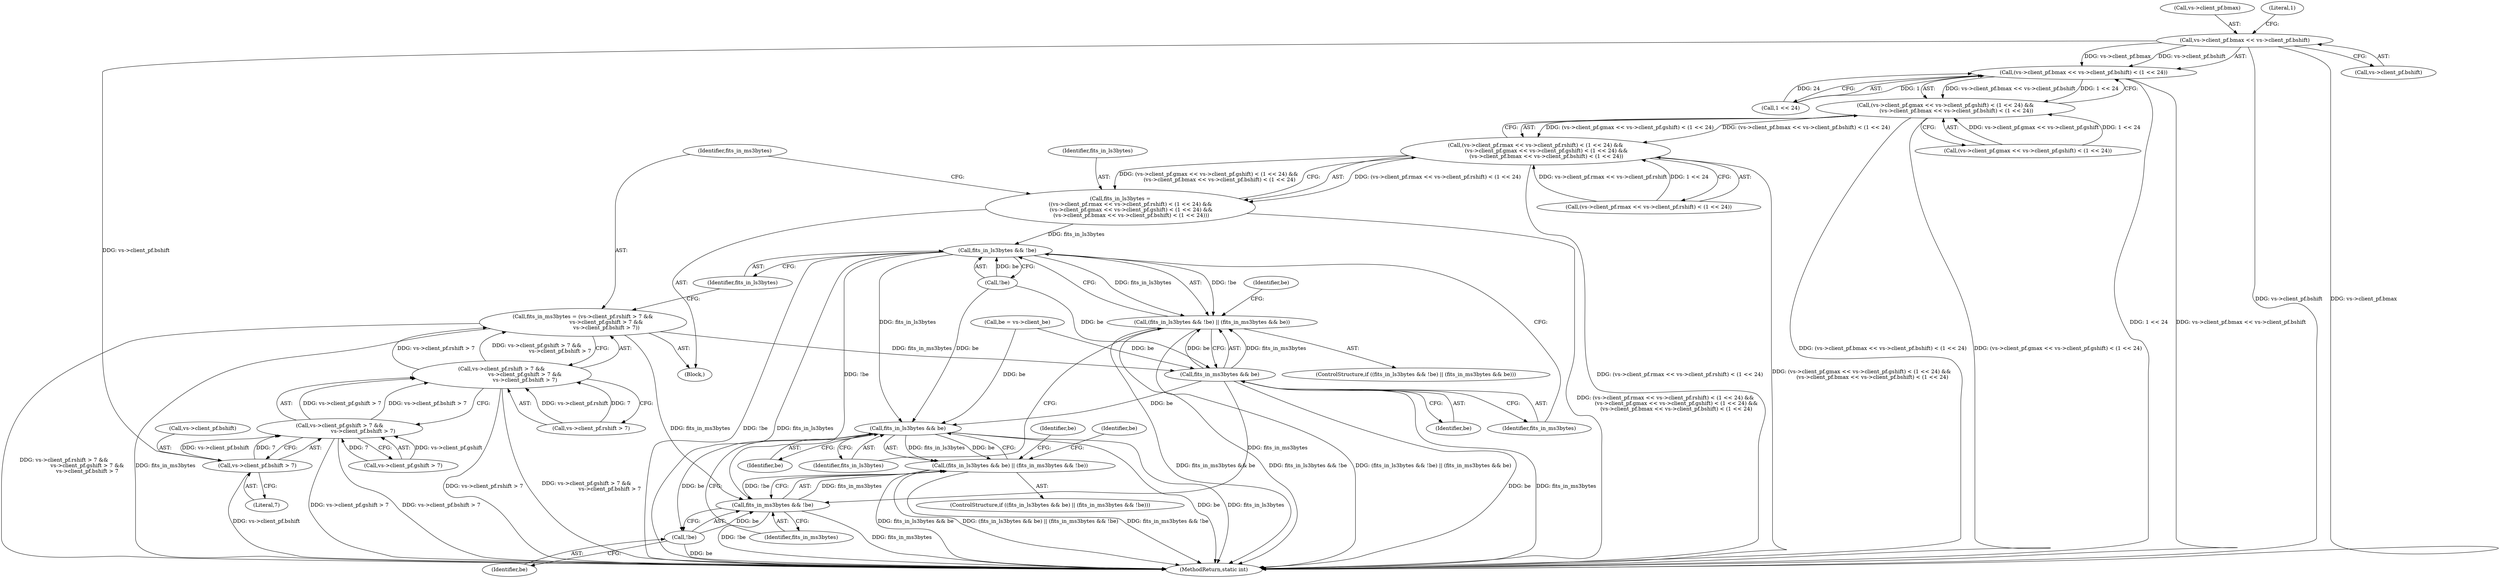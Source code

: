 digraph "0_qemu_9f64916da20eea67121d544698676295bbb105a7_8@pointer" {
"1000305" [label="(Call,vs->client_pf.bmax << vs->client_pf.bshift)"];
"1000304" [label="(Call,(vs->client_pf.bmax << vs->client_pf.bshift) < (1 << 24))"];
"1000288" [label="(Call,(vs->client_pf.gmax << vs->client_pf.gshift) < (1 << 24) &&\n             (vs->client_pf.bmax << vs->client_pf.bshift) < (1 << 24))"];
"1000272" [label="(Call,(vs->client_pf.rmax << vs->client_pf.rshift) < (1 << 24) &&\n             (vs->client_pf.gmax << vs->client_pf.gshift) < (1 << 24) &&\n             (vs->client_pf.bmax << vs->client_pf.bshift) < (1 << 24))"];
"1000270" [label="(Call,fits_in_ls3bytes =\n            ((vs->client_pf.rmax << vs->client_pf.rshift) < (1 << 24) &&\n             (vs->client_pf.gmax << vs->client_pf.gshift) < (1 << 24) &&\n             (vs->client_pf.bmax << vs->client_pf.bshift) < (1 << 24)))"];
"1000346" [label="(Call,fits_in_ls3bytes && !be)"];
"1000345" [label="(Call,(fits_in_ls3bytes && !be) || (fits_in_ms3bytes && be))"];
"1000376" [label="(Call,fits_in_ls3bytes && be)"];
"1000375" [label="(Call,(fits_in_ls3bytes && be) || (fits_in_ms3bytes && !be))"];
"1000381" [label="(Call,!be)"];
"1000379" [label="(Call,fits_in_ms3bytes && !be)"];
"1000337" [label="(Call,vs->client_pf.bshift > 7)"];
"1000329" [label="(Call,vs->client_pf.gshift > 7 &&\n                            vs->client_pf.bshift > 7)"];
"1000321" [label="(Call,vs->client_pf.rshift > 7 &&\n                            vs->client_pf.gshift > 7 &&\n                            vs->client_pf.bshift > 7)"];
"1000319" [label="(Call,fits_in_ms3bytes = (vs->client_pf.rshift > 7 &&\n                            vs->client_pf.gshift > 7 &&\n                            vs->client_pf.bshift > 7))"];
"1000350" [label="(Call,fits_in_ms3bytes && be)"];
"1000267" [label="(Block,)"];
"1000378" [label="(Identifier,be)"];
"1000329" [label="(Call,vs->client_pf.gshift > 7 &&\n                            vs->client_pf.bshift > 7)"];
"1000270" [label="(Call,fits_in_ls3bytes =\n            ((vs->client_pf.rmax << vs->client_pf.rshift) < (1 << 24) &&\n             (vs->client_pf.gmax << vs->client_pf.gshift) < (1 << 24) &&\n             (vs->client_pf.bmax << vs->client_pf.bshift) < (1 << 24)))"];
"1000352" [label="(Identifier,be)"];
"1000344" [label="(ControlStructure,if ((fits_in_ls3bytes && !be) || (fits_in_ms3bytes && be)))"];
"1000348" [label="(Call,!be)"];
"1000351" [label="(Identifier,fits_in_ms3bytes)"];
"1000355" [label="(Identifier,be)"];
"1000316" [label="(Call,1 << 24)"];
"1000108" [label="(Call,be = vs->client_be)"];
"1000319" [label="(Call,fits_in_ms3bytes = (vs->client_pf.rshift > 7 &&\n                            vs->client_pf.gshift > 7 &&\n                            vs->client_pf.bshift > 7))"];
"1000374" [label="(ControlStructure,if ((fits_in_ls3bytes && be) || (fits_in_ms3bytes && !be)))"];
"1000382" [label="(Identifier,be)"];
"1000375" [label="(Call,(fits_in_ls3bytes && be) || (fits_in_ms3bytes && !be))"];
"1000347" [label="(Identifier,fits_in_ls3bytes)"];
"1000379" [label="(Call,fits_in_ms3bytes && !be)"];
"1000305" [label="(Call,vs->client_pf.bmax << vs->client_pf.bshift)"];
"1000464" [label="(MethodReturn,static int)"];
"1000322" [label="(Call,vs->client_pf.rshift > 7)"];
"1000406" [label="(Identifier,be)"];
"1000338" [label="(Call,vs->client_pf.bshift)"];
"1000337" [label="(Call,vs->client_pf.bshift > 7)"];
"1000273" [label="(Call,(vs->client_pf.rmax << vs->client_pf.rshift) < (1 << 24))"];
"1000288" [label="(Call,(vs->client_pf.gmax << vs->client_pf.gshift) < (1 << 24) &&\n             (vs->client_pf.bmax << vs->client_pf.bshift) < (1 << 24))"];
"1000346" [label="(Call,fits_in_ls3bytes && !be)"];
"1000345" [label="(Call,(fits_in_ls3bytes && !be) || (fits_in_ms3bytes && be))"];
"1000350" [label="(Call,fits_in_ms3bytes && be)"];
"1000304" [label="(Call,(vs->client_pf.bmax << vs->client_pf.bshift) < (1 << 24))"];
"1000380" [label="(Identifier,fits_in_ms3bytes)"];
"1000271" [label="(Identifier,fits_in_ls3bytes)"];
"1000381" [label="(Call,!be)"];
"1000306" [label="(Call,vs->client_pf.bmax)"];
"1000272" [label="(Call,(vs->client_pf.rmax << vs->client_pf.rshift) < (1 << 24) &&\n             (vs->client_pf.gmax << vs->client_pf.gshift) < (1 << 24) &&\n             (vs->client_pf.bmax << vs->client_pf.bshift) < (1 << 24))"];
"1000289" [label="(Call,(vs->client_pf.gmax << vs->client_pf.gshift) < (1 << 24))"];
"1000320" [label="(Identifier,fits_in_ms3bytes)"];
"1000330" [label="(Call,vs->client_pf.gshift > 7)"];
"1000317" [label="(Literal,1)"];
"1000321" [label="(Call,vs->client_pf.rshift > 7 &&\n                            vs->client_pf.gshift > 7 &&\n                            vs->client_pf.bshift > 7)"];
"1000377" [label="(Identifier,fits_in_ls3bytes)"];
"1000311" [label="(Call,vs->client_pf.bshift)"];
"1000376" [label="(Call,fits_in_ls3bytes && be)"];
"1000385" [label="(Identifier,be)"];
"1000343" [label="(Literal,7)"];
"1000305" -> "1000304"  [label="AST: "];
"1000305" -> "1000311"  [label="CFG: "];
"1000306" -> "1000305"  [label="AST: "];
"1000311" -> "1000305"  [label="AST: "];
"1000317" -> "1000305"  [label="CFG: "];
"1000305" -> "1000464"  [label="DDG: vs->client_pf.bshift"];
"1000305" -> "1000464"  [label="DDG: vs->client_pf.bmax"];
"1000305" -> "1000304"  [label="DDG: vs->client_pf.bmax"];
"1000305" -> "1000304"  [label="DDG: vs->client_pf.bshift"];
"1000305" -> "1000337"  [label="DDG: vs->client_pf.bshift"];
"1000304" -> "1000288"  [label="AST: "];
"1000304" -> "1000316"  [label="CFG: "];
"1000316" -> "1000304"  [label="AST: "];
"1000288" -> "1000304"  [label="CFG: "];
"1000304" -> "1000464"  [label="DDG: 1 << 24"];
"1000304" -> "1000464"  [label="DDG: vs->client_pf.bmax << vs->client_pf.bshift"];
"1000304" -> "1000288"  [label="DDG: vs->client_pf.bmax << vs->client_pf.bshift"];
"1000304" -> "1000288"  [label="DDG: 1 << 24"];
"1000316" -> "1000304"  [label="DDG: 1"];
"1000316" -> "1000304"  [label="DDG: 24"];
"1000288" -> "1000272"  [label="AST: "];
"1000288" -> "1000289"  [label="CFG: "];
"1000289" -> "1000288"  [label="AST: "];
"1000272" -> "1000288"  [label="CFG: "];
"1000288" -> "1000464"  [label="DDG: (vs->client_pf.bmax << vs->client_pf.bshift) < (1 << 24)"];
"1000288" -> "1000464"  [label="DDG: (vs->client_pf.gmax << vs->client_pf.gshift) < (1 << 24)"];
"1000288" -> "1000272"  [label="DDG: (vs->client_pf.gmax << vs->client_pf.gshift) < (1 << 24)"];
"1000288" -> "1000272"  [label="DDG: (vs->client_pf.bmax << vs->client_pf.bshift) < (1 << 24)"];
"1000289" -> "1000288"  [label="DDG: vs->client_pf.gmax << vs->client_pf.gshift"];
"1000289" -> "1000288"  [label="DDG: 1 << 24"];
"1000272" -> "1000270"  [label="AST: "];
"1000272" -> "1000273"  [label="CFG: "];
"1000273" -> "1000272"  [label="AST: "];
"1000270" -> "1000272"  [label="CFG: "];
"1000272" -> "1000464"  [label="DDG: (vs->client_pf.rmax << vs->client_pf.rshift) < (1 << 24)"];
"1000272" -> "1000464"  [label="DDG: (vs->client_pf.gmax << vs->client_pf.gshift) < (1 << 24) &&\n             (vs->client_pf.bmax << vs->client_pf.bshift) < (1 << 24)"];
"1000272" -> "1000270"  [label="DDG: (vs->client_pf.rmax << vs->client_pf.rshift) < (1 << 24)"];
"1000272" -> "1000270"  [label="DDG: (vs->client_pf.gmax << vs->client_pf.gshift) < (1 << 24) &&\n             (vs->client_pf.bmax << vs->client_pf.bshift) < (1 << 24)"];
"1000273" -> "1000272"  [label="DDG: vs->client_pf.rmax << vs->client_pf.rshift"];
"1000273" -> "1000272"  [label="DDG: 1 << 24"];
"1000270" -> "1000267"  [label="AST: "];
"1000271" -> "1000270"  [label="AST: "];
"1000320" -> "1000270"  [label="CFG: "];
"1000270" -> "1000464"  [label="DDG: (vs->client_pf.rmax << vs->client_pf.rshift) < (1 << 24) &&\n             (vs->client_pf.gmax << vs->client_pf.gshift) < (1 << 24) &&\n             (vs->client_pf.bmax << vs->client_pf.bshift) < (1 << 24)"];
"1000270" -> "1000346"  [label="DDG: fits_in_ls3bytes"];
"1000346" -> "1000345"  [label="AST: "];
"1000346" -> "1000347"  [label="CFG: "];
"1000346" -> "1000348"  [label="CFG: "];
"1000347" -> "1000346"  [label="AST: "];
"1000348" -> "1000346"  [label="AST: "];
"1000351" -> "1000346"  [label="CFG: "];
"1000345" -> "1000346"  [label="CFG: "];
"1000346" -> "1000464"  [label="DDG: !be"];
"1000346" -> "1000464"  [label="DDG: fits_in_ls3bytes"];
"1000346" -> "1000345"  [label="DDG: fits_in_ls3bytes"];
"1000346" -> "1000345"  [label="DDG: !be"];
"1000348" -> "1000346"  [label="DDG: be"];
"1000346" -> "1000376"  [label="DDG: fits_in_ls3bytes"];
"1000346" -> "1000379"  [label="DDG: !be"];
"1000345" -> "1000344"  [label="AST: "];
"1000345" -> "1000350"  [label="CFG: "];
"1000350" -> "1000345"  [label="AST: "];
"1000355" -> "1000345"  [label="CFG: "];
"1000377" -> "1000345"  [label="CFG: "];
"1000345" -> "1000464"  [label="DDG: fits_in_ms3bytes && be"];
"1000345" -> "1000464"  [label="DDG: fits_in_ls3bytes && !be"];
"1000345" -> "1000464"  [label="DDG: (fits_in_ls3bytes && !be) || (fits_in_ms3bytes && be)"];
"1000350" -> "1000345"  [label="DDG: fits_in_ms3bytes"];
"1000350" -> "1000345"  [label="DDG: be"];
"1000376" -> "1000375"  [label="AST: "];
"1000376" -> "1000377"  [label="CFG: "];
"1000376" -> "1000378"  [label="CFG: "];
"1000377" -> "1000376"  [label="AST: "];
"1000378" -> "1000376"  [label="AST: "];
"1000380" -> "1000376"  [label="CFG: "];
"1000375" -> "1000376"  [label="CFG: "];
"1000376" -> "1000464"  [label="DDG: fits_in_ls3bytes"];
"1000376" -> "1000464"  [label="DDG: be"];
"1000376" -> "1000375"  [label="DDG: fits_in_ls3bytes"];
"1000376" -> "1000375"  [label="DDG: be"];
"1000348" -> "1000376"  [label="DDG: be"];
"1000350" -> "1000376"  [label="DDG: be"];
"1000108" -> "1000376"  [label="DDG: be"];
"1000376" -> "1000381"  [label="DDG: be"];
"1000375" -> "1000374"  [label="AST: "];
"1000375" -> "1000379"  [label="CFG: "];
"1000379" -> "1000375"  [label="AST: "];
"1000385" -> "1000375"  [label="CFG: "];
"1000406" -> "1000375"  [label="CFG: "];
"1000375" -> "1000464"  [label="DDG: fits_in_ls3bytes && be"];
"1000375" -> "1000464"  [label="DDG: (fits_in_ls3bytes && be) || (fits_in_ms3bytes && !be)"];
"1000375" -> "1000464"  [label="DDG: fits_in_ms3bytes && !be"];
"1000379" -> "1000375"  [label="DDG: fits_in_ms3bytes"];
"1000379" -> "1000375"  [label="DDG: !be"];
"1000381" -> "1000379"  [label="AST: "];
"1000381" -> "1000382"  [label="CFG: "];
"1000382" -> "1000381"  [label="AST: "];
"1000379" -> "1000381"  [label="CFG: "];
"1000381" -> "1000464"  [label="DDG: be"];
"1000381" -> "1000379"  [label="DDG: be"];
"1000379" -> "1000380"  [label="CFG: "];
"1000380" -> "1000379"  [label="AST: "];
"1000379" -> "1000464"  [label="DDG: fits_in_ms3bytes"];
"1000379" -> "1000464"  [label="DDG: !be"];
"1000350" -> "1000379"  [label="DDG: fits_in_ms3bytes"];
"1000319" -> "1000379"  [label="DDG: fits_in_ms3bytes"];
"1000337" -> "1000329"  [label="AST: "];
"1000337" -> "1000343"  [label="CFG: "];
"1000338" -> "1000337"  [label="AST: "];
"1000343" -> "1000337"  [label="AST: "];
"1000329" -> "1000337"  [label="CFG: "];
"1000337" -> "1000464"  [label="DDG: vs->client_pf.bshift"];
"1000337" -> "1000329"  [label="DDG: vs->client_pf.bshift"];
"1000337" -> "1000329"  [label="DDG: 7"];
"1000329" -> "1000321"  [label="AST: "];
"1000329" -> "1000330"  [label="CFG: "];
"1000330" -> "1000329"  [label="AST: "];
"1000321" -> "1000329"  [label="CFG: "];
"1000329" -> "1000464"  [label="DDG: vs->client_pf.gshift > 7"];
"1000329" -> "1000464"  [label="DDG: vs->client_pf.bshift > 7"];
"1000329" -> "1000321"  [label="DDG: vs->client_pf.gshift > 7"];
"1000329" -> "1000321"  [label="DDG: vs->client_pf.bshift > 7"];
"1000330" -> "1000329"  [label="DDG: vs->client_pf.gshift"];
"1000330" -> "1000329"  [label="DDG: 7"];
"1000321" -> "1000319"  [label="AST: "];
"1000321" -> "1000322"  [label="CFG: "];
"1000322" -> "1000321"  [label="AST: "];
"1000319" -> "1000321"  [label="CFG: "];
"1000321" -> "1000464"  [label="DDG: vs->client_pf.gshift > 7 &&\n                            vs->client_pf.bshift > 7"];
"1000321" -> "1000464"  [label="DDG: vs->client_pf.rshift > 7"];
"1000321" -> "1000319"  [label="DDG: vs->client_pf.rshift > 7"];
"1000321" -> "1000319"  [label="DDG: vs->client_pf.gshift > 7 &&\n                            vs->client_pf.bshift > 7"];
"1000322" -> "1000321"  [label="DDG: vs->client_pf.rshift"];
"1000322" -> "1000321"  [label="DDG: 7"];
"1000319" -> "1000267"  [label="AST: "];
"1000320" -> "1000319"  [label="AST: "];
"1000347" -> "1000319"  [label="CFG: "];
"1000319" -> "1000464"  [label="DDG: vs->client_pf.rshift > 7 &&\n                            vs->client_pf.gshift > 7 &&\n                            vs->client_pf.bshift > 7"];
"1000319" -> "1000464"  [label="DDG: fits_in_ms3bytes"];
"1000319" -> "1000350"  [label="DDG: fits_in_ms3bytes"];
"1000350" -> "1000351"  [label="CFG: "];
"1000350" -> "1000352"  [label="CFG: "];
"1000351" -> "1000350"  [label="AST: "];
"1000352" -> "1000350"  [label="AST: "];
"1000350" -> "1000464"  [label="DDG: fits_in_ms3bytes"];
"1000350" -> "1000464"  [label="DDG: be"];
"1000348" -> "1000350"  [label="DDG: be"];
"1000108" -> "1000350"  [label="DDG: be"];
}
